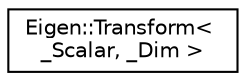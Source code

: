 digraph "Graphical Class Hierarchy"
{
  edge [fontname="Helvetica",fontsize="10",labelfontname="Helvetica",labelfontsize="10"];
  node [fontname="Helvetica",fontsize="10",shape=record];
  rankdir="LR";
  Node1 [label="Eigen::Transform\< \l_Scalar, _Dim \>",height=0.2,width=0.4,color="black", fillcolor="white", style="filled",URL="$class_eigen_1_1_transform.html",tooltip="Represents an homogeneous transformation in a N dimensional space. "];
}
